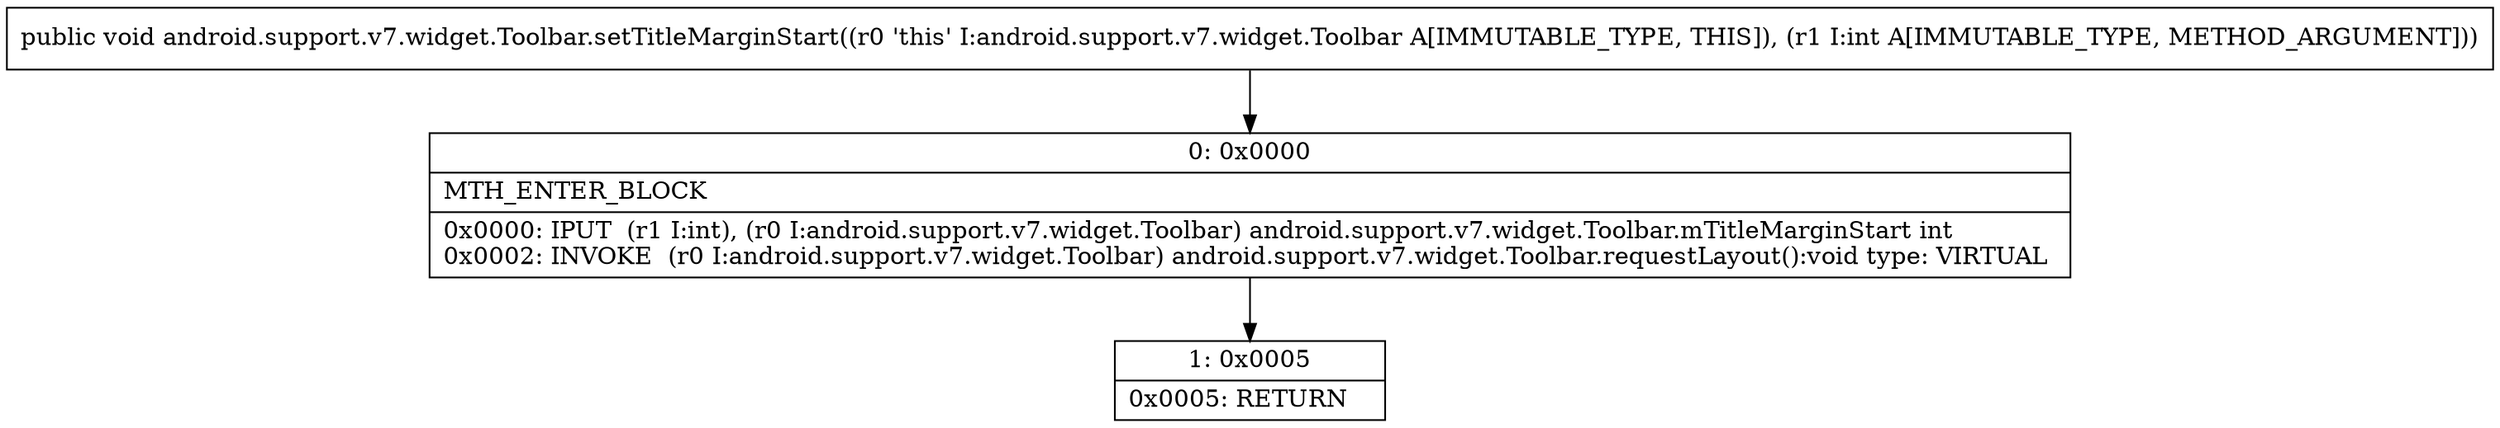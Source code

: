 digraph "CFG forandroid.support.v7.widget.Toolbar.setTitleMarginStart(I)V" {
Node_0 [shape=record,label="{0\:\ 0x0000|MTH_ENTER_BLOCK\l|0x0000: IPUT  (r1 I:int), (r0 I:android.support.v7.widget.Toolbar) android.support.v7.widget.Toolbar.mTitleMarginStart int \l0x0002: INVOKE  (r0 I:android.support.v7.widget.Toolbar) android.support.v7.widget.Toolbar.requestLayout():void type: VIRTUAL \l}"];
Node_1 [shape=record,label="{1\:\ 0x0005|0x0005: RETURN   \l}"];
MethodNode[shape=record,label="{public void android.support.v7.widget.Toolbar.setTitleMarginStart((r0 'this' I:android.support.v7.widget.Toolbar A[IMMUTABLE_TYPE, THIS]), (r1 I:int A[IMMUTABLE_TYPE, METHOD_ARGUMENT])) }"];
MethodNode -> Node_0;
Node_0 -> Node_1;
}

